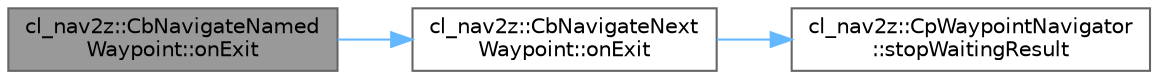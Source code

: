 digraph "cl_nav2z::CbNavigateNamedWaypoint::onExit"
{
 // LATEX_PDF_SIZE
  bgcolor="transparent";
  edge [fontname=Helvetica,fontsize=10,labelfontname=Helvetica,labelfontsize=10];
  node [fontname=Helvetica,fontsize=10,shape=box,height=0.2,width=0.4];
  rankdir="LR";
  Node1 [label="cl_nav2z::CbNavigateNamed\lWaypoint::onExit",height=0.2,width=0.4,color="gray40", fillcolor="grey60", style="filled", fontcolor="black",tooltip=" "];
  Node1 -> Node2 [color="steelblue1",style="solid"];
  Node2 [label="cl_nav2z::CbNavigateNext\lWaypoint::onExit",height=0.2,width=0.4,color="grey40", fillcolor="white", style="filled",URL="$classcl__nav2z_1_1CbNavigateNextWaypoint.html#a3192257660e846144a905bc3e98877d8",tooltip=" "];
  Node2 -> Node3 [color="steelblue1",style="solid"];
  Node3 [label="cl_nav2z::CpWaypointNavigator\l::stopWaitingResult",height=0.2,width=0.4,color="grey40", fillcolor="white", style="filled",URL="$classcl__nav2z_1_1CpWaypointNavigator.html#a9a3f33ed5de82ac7148d786692e80b99",tooltip=" "];
}
